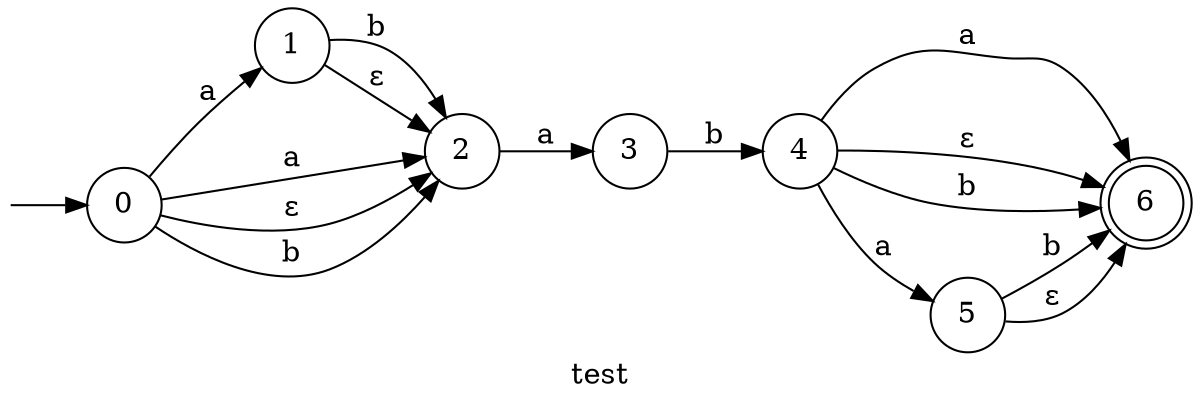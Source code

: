 digraph finite_state_machine {
  rankdir=LR;  
  size="8,5"  label="test"  node [shape = doublecircle]; "6";
  node [shape = circle];
  __I__ [label="", style=invis, width=0]
  __I__ -> "0"
  "0" -> "1" [label = a];
  "0" -> "2" [label = a];
  "0" -> "2" [label = ε];
  "0" -> "2" [label = b];
  "1" -> "2" [label = b];
  "1" -> "2" [label = ε];
  "2" -> "3" [label = a];
  "3" -> "4" [label = b];
  "4" -> "5" [label = a];
  "4" -> "6" [label = a];
  "4" -> "6" [label = ε];
  "4" -> "6" [label = b];
  "5" -> "6" [label = b];
  "5" -> "6" [label = ε];
}
